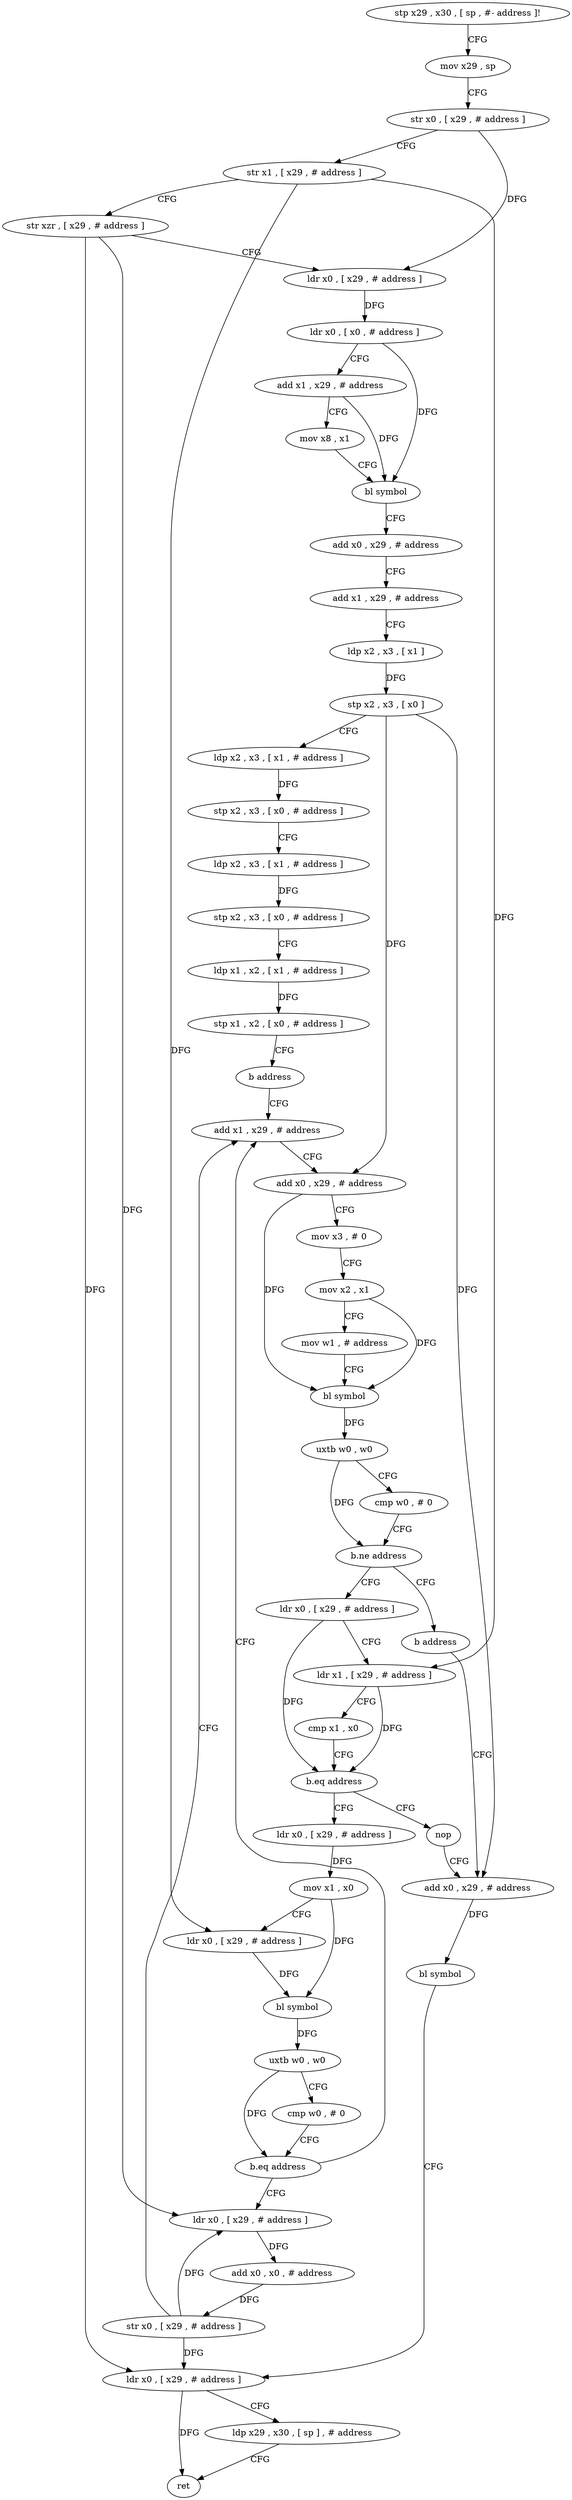 digraph "func" {
"92860" [label = "stp x29 , x30 , [ sp , #- address ]!" ]
"92864" [label = "mov x29 , sp" ]
"92868" [label = "str x0 , [ x29 , # address ]" ]
"92872" [label = "str x1 , [ x29 , # address ]" ]
"92876" [label = "str xzr , [ x29 , # address ]" ]
"92880" [label = "ldr x0 , [ x29 , # address ]" ]
"92884" [label = "ldr x0 , [ x0 , # address ]" ]
"92888" [label = "add x1 , x29 , # address" ]
"92892" [label = "mov x8 , x1" ]
"92896" [label = "bl symbol" ]
"92900" [label = "add x0 , x29 , # address" ]
"92904" [label = "add x1 , x29 , # address" ]
"92908" [label = "ldp x2 , x3 , [ x1 ]" ]
"92912" [label = "stp x2 , x3 , [ x0 ]" ]
"92916" [label = "ldp x2 , x3 , [ x1 , # address ]" ]
"92920" [label = "stp x2 , x3 , [ x0 , # address ]" ]
"92924" [label = "ldp x2 , x3 , [ x1 , # address ]" ]
"92928" [label = "stp x2 , x3 , [ x0 , # address ]" ]
"92932" [label = "ldp x1 , x2 , [ x1 , # address ]" ]
"92936" [label = "stp x1 , x2 , [ x0 , # address ]" ]
"92940" [label = "b address" ]
"93000" [label = "add x1 , x29 , # address" ]
"93004" [label = "add x0 , x29 , # address" ]
"93008" [label = "mov x3 , # 0" ]
"93012" [label = "mov x2 , x1" ]
"93016" [label = "mov w1 , # address" ]
"93020" [label = "bl symbol" ]
"93024" [label = "uxtb w0 , w0" ]
"93028" [label = "cmp w0 , # 0" ]
"93032" [label = "b.ne address" ]
"92944" [label = "ldr x0 , [ x29 , # address ]" ]
"93036" [label = "b address" ]
"92948" [label = "ldr x1 , [ x29 , # address ]" ]
"92952" [label = "cmp x1 , x0" ]
"92956" [label = "b.eq address" ]
"93040" [label = "nop" ]
"92960" [label = "ldr x0 , [ x29 , # address ]" ]
"93044" [label = "add x0 , x29 , # address" ]
"92964" [label = "mov x1 , x0" ]
"92968" [label = "ldr x0 , [ x29 , # address ]" ]
"92972" [label = "bl symbol" ]
"92976" [label = "uxtb w0 , w0" ]
"92980" [label = "cmp w0 , # 0" ]
"92984" [label = "b.eq address" ]
"92988" [label = "ldr x0 , [ x29 , # address ]" ]
"93048" [label = "bl symbol" ]
"93052" [label = "ldr x0 , [ x29 , # address ]" ]
"93056" [label = "ldp x29 , x30 , [ sp ] , # address" ]
"93060" [label = "ret" ]
"92992" [label = "add x0 , x0 , # address" ]
"92996" [label = "str x0 , [ x29 , # address ]" ]
"92860" -> "92864" [ label = "CFG" ]
"92864" -> "92868" [ label = "CFG" ]
"92868" -> "92872" [ label = "CFG" ]
"92868" -> "92880" [ label = "DFG" ]
"92872" -> "92876" [ label = "CFG" ]
"92872" -> "92948" [ label = "DFG" ]
"92872" -> "92968" [ label = "DFG" ]
"92876" -> "92880" [ label = "CFG" ]
"92876" -> "93052" [ label = "DFG" ]
"92876" -> "92988" [ label = "DFG" ]
"92880" -> "92884" [ label = "DFG" ]
"92884" -> "92888" [ label = "CFG" ]
"92884" -> "92896" [ label = "DFG" ]
"92888" -> "92892" [ label = "CFG" ]
"92888" -> "92896" [ label = "DFG" ]
"92892" -> "92896" [ label = "CFG" ]
"92896" -> "92900" [ label = "CFG" ]
"92900" -> "92904" [ label = "CFG" ]
"92904" -> "92908" [ label = "CFG" ]
"92908" -> "92912" [ label = "DFG" ]
"92912" -> "92916" [ label = "CFG" ]
"92912" -> "93004" [ label = "DFG" ]
"92912" -> "93044" [ label = "DFG" ]
"92916" -> "92920" [ label = "DFG" ]
"92920" -> "92924" [ label = "CFG" ]
"92924" -> "92928" [ label = "DFG" ]
"92928" -> "92932" [ label = "CFG" ]
"92932" -> "92936" [ label = "DFG" ]
"92936" -> "92940" [ label = "CFG" ]
"92940" -> "93000" [ label = "CFG" ]
"93000" -> "93004" [ label = "CFG" ]
"93004" -> "93008" [ label = "CFG" ]
"93004" -> "93020" [ label = "DFG" ]
"93008" -> "93012" [ label = "CFG" ]
"93012" -> "93016" [ label = "CFG" ]
"93012" -> "93020" [ label = "DFG" ]
"93016" -> "93020" [ label = "CFG" ]
"93020" -> "93024" [ label = "DFG" ]
"93024" -> "93028" [ label = "CFG" ]
"93024" -> "93032" [ label = "DFG" ]
"93028" -> "93032" [ label = "CFG" ]
"93032" -> "92944" [ label = "CFG" ]
"93032" -> "93036" [ label = "CFG" ]
"92944" -> "92948" [ label = "CFG" ]
"92944" -> "92956" [ label = "DFG" ]
"93036" -> "93044" [ label = "CFG" ]
"92948" -> "92952" [ label = "CFG" ]
"92948" -> "92956" [ label = "DFG" ]
"92952" -> "92956" [ label = "CFG" ]
"92956" -> "93040" [ label = "CFG" ]
"92956" -> "92960" [ label = "CFG" ]
"93040" -> "93044" [ label = "CFG" ]
"92960" -> "92964" [ label = "DFG" ]
"93044" -> "93048" [ label = "DFG" ]
"92964" -> "92968" [ label = "CFG" ]
"92964" -> "92972" [ label = "DFG" ]
"92968" -> "92972" [ label = "DFG" ]
"92972" -> "92976" [ label = "DFG" ]
"92976" -> "92980" [ label = "CFG" ]
"92976" -> "92984" [ label = "DFG" ]
"92980" -> "92984" [ label = "CFG" ]
"92984" -> "93000" [ label = "CFG" ]
"92984" -> "92988" [ label = "CFG" ]
"92988" -> "92992" [ label = "DFG" ]
"93048" -> "93052" [ label = "CFG" ]
"93052" -> "93056" [ label = "CFG" ]
"93052" -> "93060" [ label = "DFG" ]
"93056" -> "93060" [ label = "CFG" ]
"92992" -> "92996" [ label = "DFG" ]
"92996" -> "93000" [ label = "CFG" ]
"92996" -> "93052" [ label = "DFG" ]
"92996" -> "92988" [ label = "DFG" ]
}
